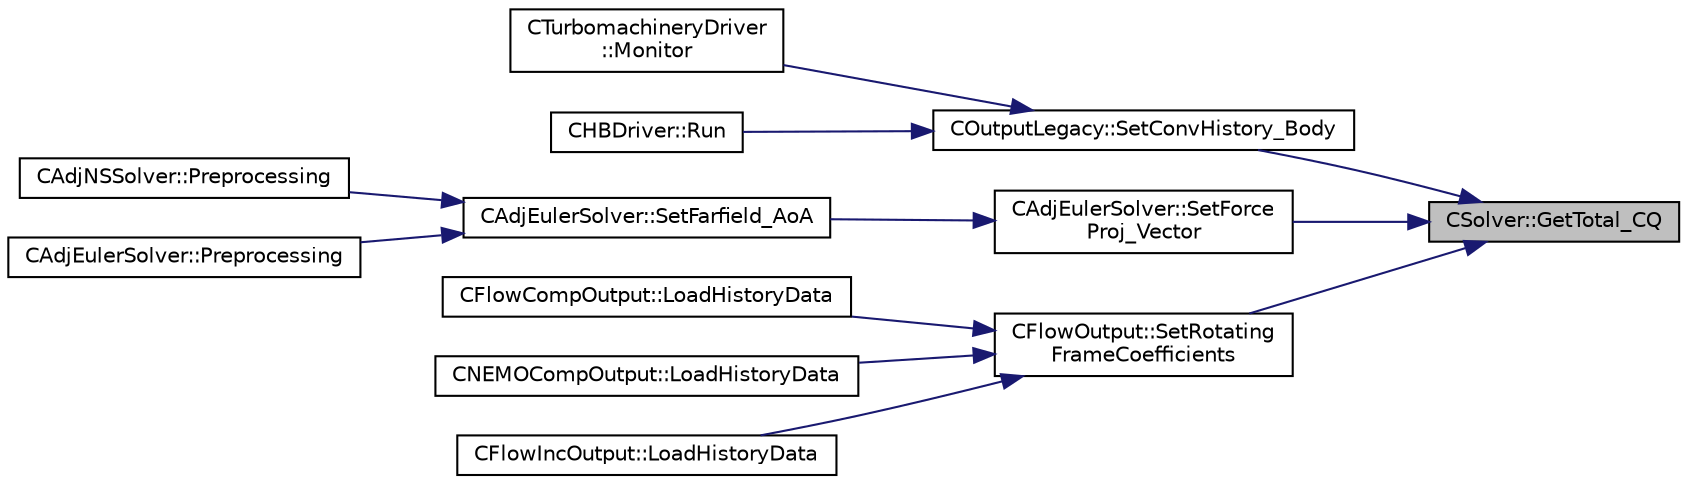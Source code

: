 digraph "CSolver::GetTotal_CQ"
{
 // LATEX_PDF_SIZE
  edge [fontname="Helvetica",fontsize="10",labelfontname="Helvetica",labelfontsize="10"];
  node [fontname="Helvetica",fontsize="10",shape=record];
  rankdir="RL";
  Node1 [label="CSolver::GetTotal_CQ",height=0.2,width=0.4,color="black", fillcolor="grey75", style="filled", fontcolor="black",tooltip="A virtual member."];
  Node1 -> Node2 [dir="back",color="midnightblue",fontsize="10",style="solid",fontname="Helvetica"];
  Node2 [label="COutputLegacy::SetConvHistory_Body",height=0.2,width=0.4,color="black", fillcolor="white", style="filled",URL="$classCOutputLegacy.html#a217cc0d778a3828499189a9debee47c6",tooltip="Write the history file and the convergence on the screen for serial computations."];
  Node2 -> Node3 [dir="back",color="midnightblue",fontsize="10",style="solid",fontname="Helvetica"];
  Node3 [label="CTurbomachineryDriver\l::Monitor",height=0.2,width=0.4,color="black", fillcolor="white", style="filled",URL="$classCTurbomachineryDriver.html#a46d71c90157f3116888e41d0789be956",tooltip="Monitor the computation."];
  Node2 -> Node4 [dir="back",color="midnightblue",fontsize="10",style="solid",fontname="Helvetica"];
  Node4 [label="CHBDriver::Run",height=0.2,width=0.4,color="black", fillcolor="white", style="filled",URL="$classCHBDriver.html#a741b28f789c77858055bdea1d5716f21",tooltip="Run a single iteration of a Harmonic Balance problem."];
  Node1 -> Node5 [dir="back",color="midnightblue",fontsize="10",style="solid",fontname="Helvetica"];
  Node5 [label="CAdjEulerSolver::SetForce\lProj_Vector",height=0.2,width=0.4,color="black", fillcolor="white", style="filled",URL="$classCAdjEulerSolver.html#ac2e134ff46b436a33eba9141c89e7e77",tooltip="Created the force projection vector for adjoint boundary conditions."];
  Node5 -> Node6 [dir="back",color="midnightblue",fontsize="10",style="solid",fontname="Helvetica"];
  Node6 [label="CAdjEulerSolver::SetFarfield_AoA",height=0.2,width=0.4,color="black", fillcolor="white", style="filled",URL="$classCAdjEulerSolver.html#a5265a44e6c43dee677c9f26333148432",tooltip="Update the AoA and freestream velocity at the farfield."];
  Node6 -> Node7 [dir="back",color="midnightblue",fontsize="10",style="solid",fontname="Helvetica"];
  Node7 [label="CAdjNSSolver::Preprocessing",height=0.2,width=0.4,color="black", fillcolor="white", style="filled",URL="$classCAdjNSSolver.html#a0669f6fb8ef7cd7800d151d4aff7d3f6",tooltip="Restart residual and compute gradients."];
  Node6 -> Node8 [dir="back",color="midnightblue",fontsize="10",style="solid",fontname="Helvetica"];
  Node8 [label="CAdjEulerSolver::Preprocessing",height=0.2,width=0.4,color="black", fillcolor="white", style="filled",URL="$classCAdjEulerSolver.html#a64baf8c7af6006bdc4ad0919f7c2507a",tooltip="Initialize the residual vectors."];
  Node1 -> Node9 [dir="back",color="midnightblue",fontsize="10",style="solid",fontname="Helvetica"];
  Node9 [label="CFlowOutput::SetRotating\lFrameCoefficients",height=0.2,width=0.4,color="black", fillcolor="white", style="filled",URL="$classCFlowOutput.html#a33319295f8a12865930ed4c75ac7d210",tooltip="Set the value of the rotating frame coefficients (CT, CQ and CMerit)."];
  Node9 -> Node10 [dir="back",color="midnightblue",fontsize="10",style="solid",fontname="Helvetica"];
  Node10 [label="CFlowCompOutput::LoadHistoryData",height=0.2,width=0.4,color="black", fillcolor="white", style="filled",URL="$classCFlowCompOutput.html#a393cb19a691990ee6e88f844eccc79ed",tooltip="Load the history output field values."];
  Node9 -> Node11 [dir="back",color="midnightblue",fontsize="10",style="solid",fontname="Helvetica"];
  Node11 [label="CNEMOCompOutput::LoadHistoryData",height=0.2,width=0.4,color="black", fillcolor="white", style="filled",URL="$classCNEMOCompOutput.html#a7a9f1a32fe55e6a967a27eb38408ec99",tooltip="Load the history output field values."];
  Node9 -> Node12 [dir="back",color="midnightblue",fontsize="10",style="solid",fontname="Helvetica"];
  Node12 [label="CFlowIncOutput::LoadHistoryData",height=0.2,width=0.4,color="black", fillcolor="white", style="filled",URL="$classCFlowIncOutput.html#a466112efa2e3a89cdd2456701a0480b5",tooltip="Load the history output field values."];
}
